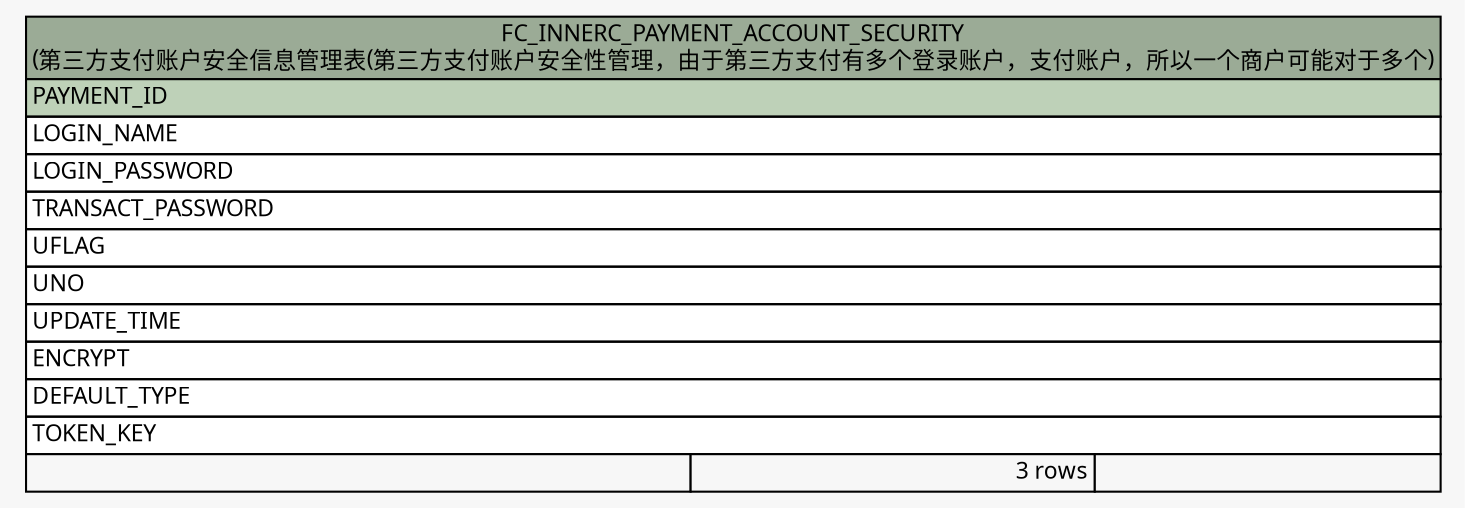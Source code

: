 // dot 2.26.0 on Linux 2.6.32-504.8.1.el6.x86_64
// SchemaSpy rev Unknown
digraph "FC_INNERC_PAYMENT_ACCOUNT_SECURITY" {
  graph [
    rankdir="RL"
    bgcolor="#f7f7f7"
    nodesep="0.18"
    ranksep="0.46"
    fontname="Microsoft YaHei"
    fontsize="11"
  ];
  node [
    fontname="Microsoft YaHei"
    fontsize="11"
    shape="plaintext"
  ];
  edge [
    arrowsize="0.8"
  ];
  "FC_INNERC_PAYMENT_ACCOUNT_SECURITY" [
    label=<
    <TABLE BORDER="0" CELLBORDER="1" CELLSPACING="0" BGCOLOR="#ffffff">
      <TR><TD COLSPAN="3" BGCOLOR="#9bab96" ALIGN="CENTER">FC_INNERC_PAYMENT_ACCOUNT_SECURITY<br/>(第三方支付账户安全信息管理表(第三方支付账户安全性管理，由于第三方支付有多个登录账户，支付账户，所以一个商户可能对于多个)</TD></TR>
      <TR><TD PORT="PAYMENT_ID" COLSPAN="3" BGCOLOR="#bed1b8" ALIGN="LEFT">PAYMENT_ID</TD></TR>
      <TR><TD PORT="LOGIN_NAME" COLSPAN="3" ALIGN="LEFT">LOGIN_NAME</TD></TR>
      <TR><TD PORT="LOGIN_PASSWORD" COLSPAN="3" ALIGN="LEFT">LOGIN_PASSWORD</TD></TR>
      <TR><TD PORT="TRANSACT_PASSWORD" COLSPAN="3" ALIGN="LEFT">TRANSACT_PASSWORD</TD></TR>
      <TR><TD PORT="UFLAG" COLSPAN="3" ALIGN="LEFT">UFLAG</TD></TR>
      <TR><TD PORT="UNO" COLSPAN="3" ALIGN="LEFT">UNO</TD></TR>
      <TR><TD PORT="UPDATE_TIME" COLSPAN="3" ALIGN="LEFT">UPDATE_TIME</TD></TR>
      <TR><TD PORT="ENCRYPT" COLSPAN="3" ALIGN="LEFT">ENCRYPT</TD></TR>
      <TR><TD PORT="DEFAULT_TYPE" COLSPAN="3" ALIGN="LEFT">DEFAULT_TYPE</TD></TR>
      <TR><TD PORT="TOKEN_KEY" COLSPAN="3" ALIGN="LEFT">TOKEN_KEY</TD></TR>
      <TR><TD ALIGN="LEFT" BGCOLOR="#f7f7f7">  </TD><TD ALIGN="RIGHT" BGCOLOR="#f7f7f7">3 rows</TD><TD ALIGN="RIGHT" BGCOLOR="#f7f7f7">  </TD></TR>
    </TABLE>>
    URL="tables/FC_INNERC_PAYMENT_ACCOUNT_SECURITY.html"
    tooltip="FC_INNERC_PAYMENT_ACCOUNT_SECURITY"
  ];
}
